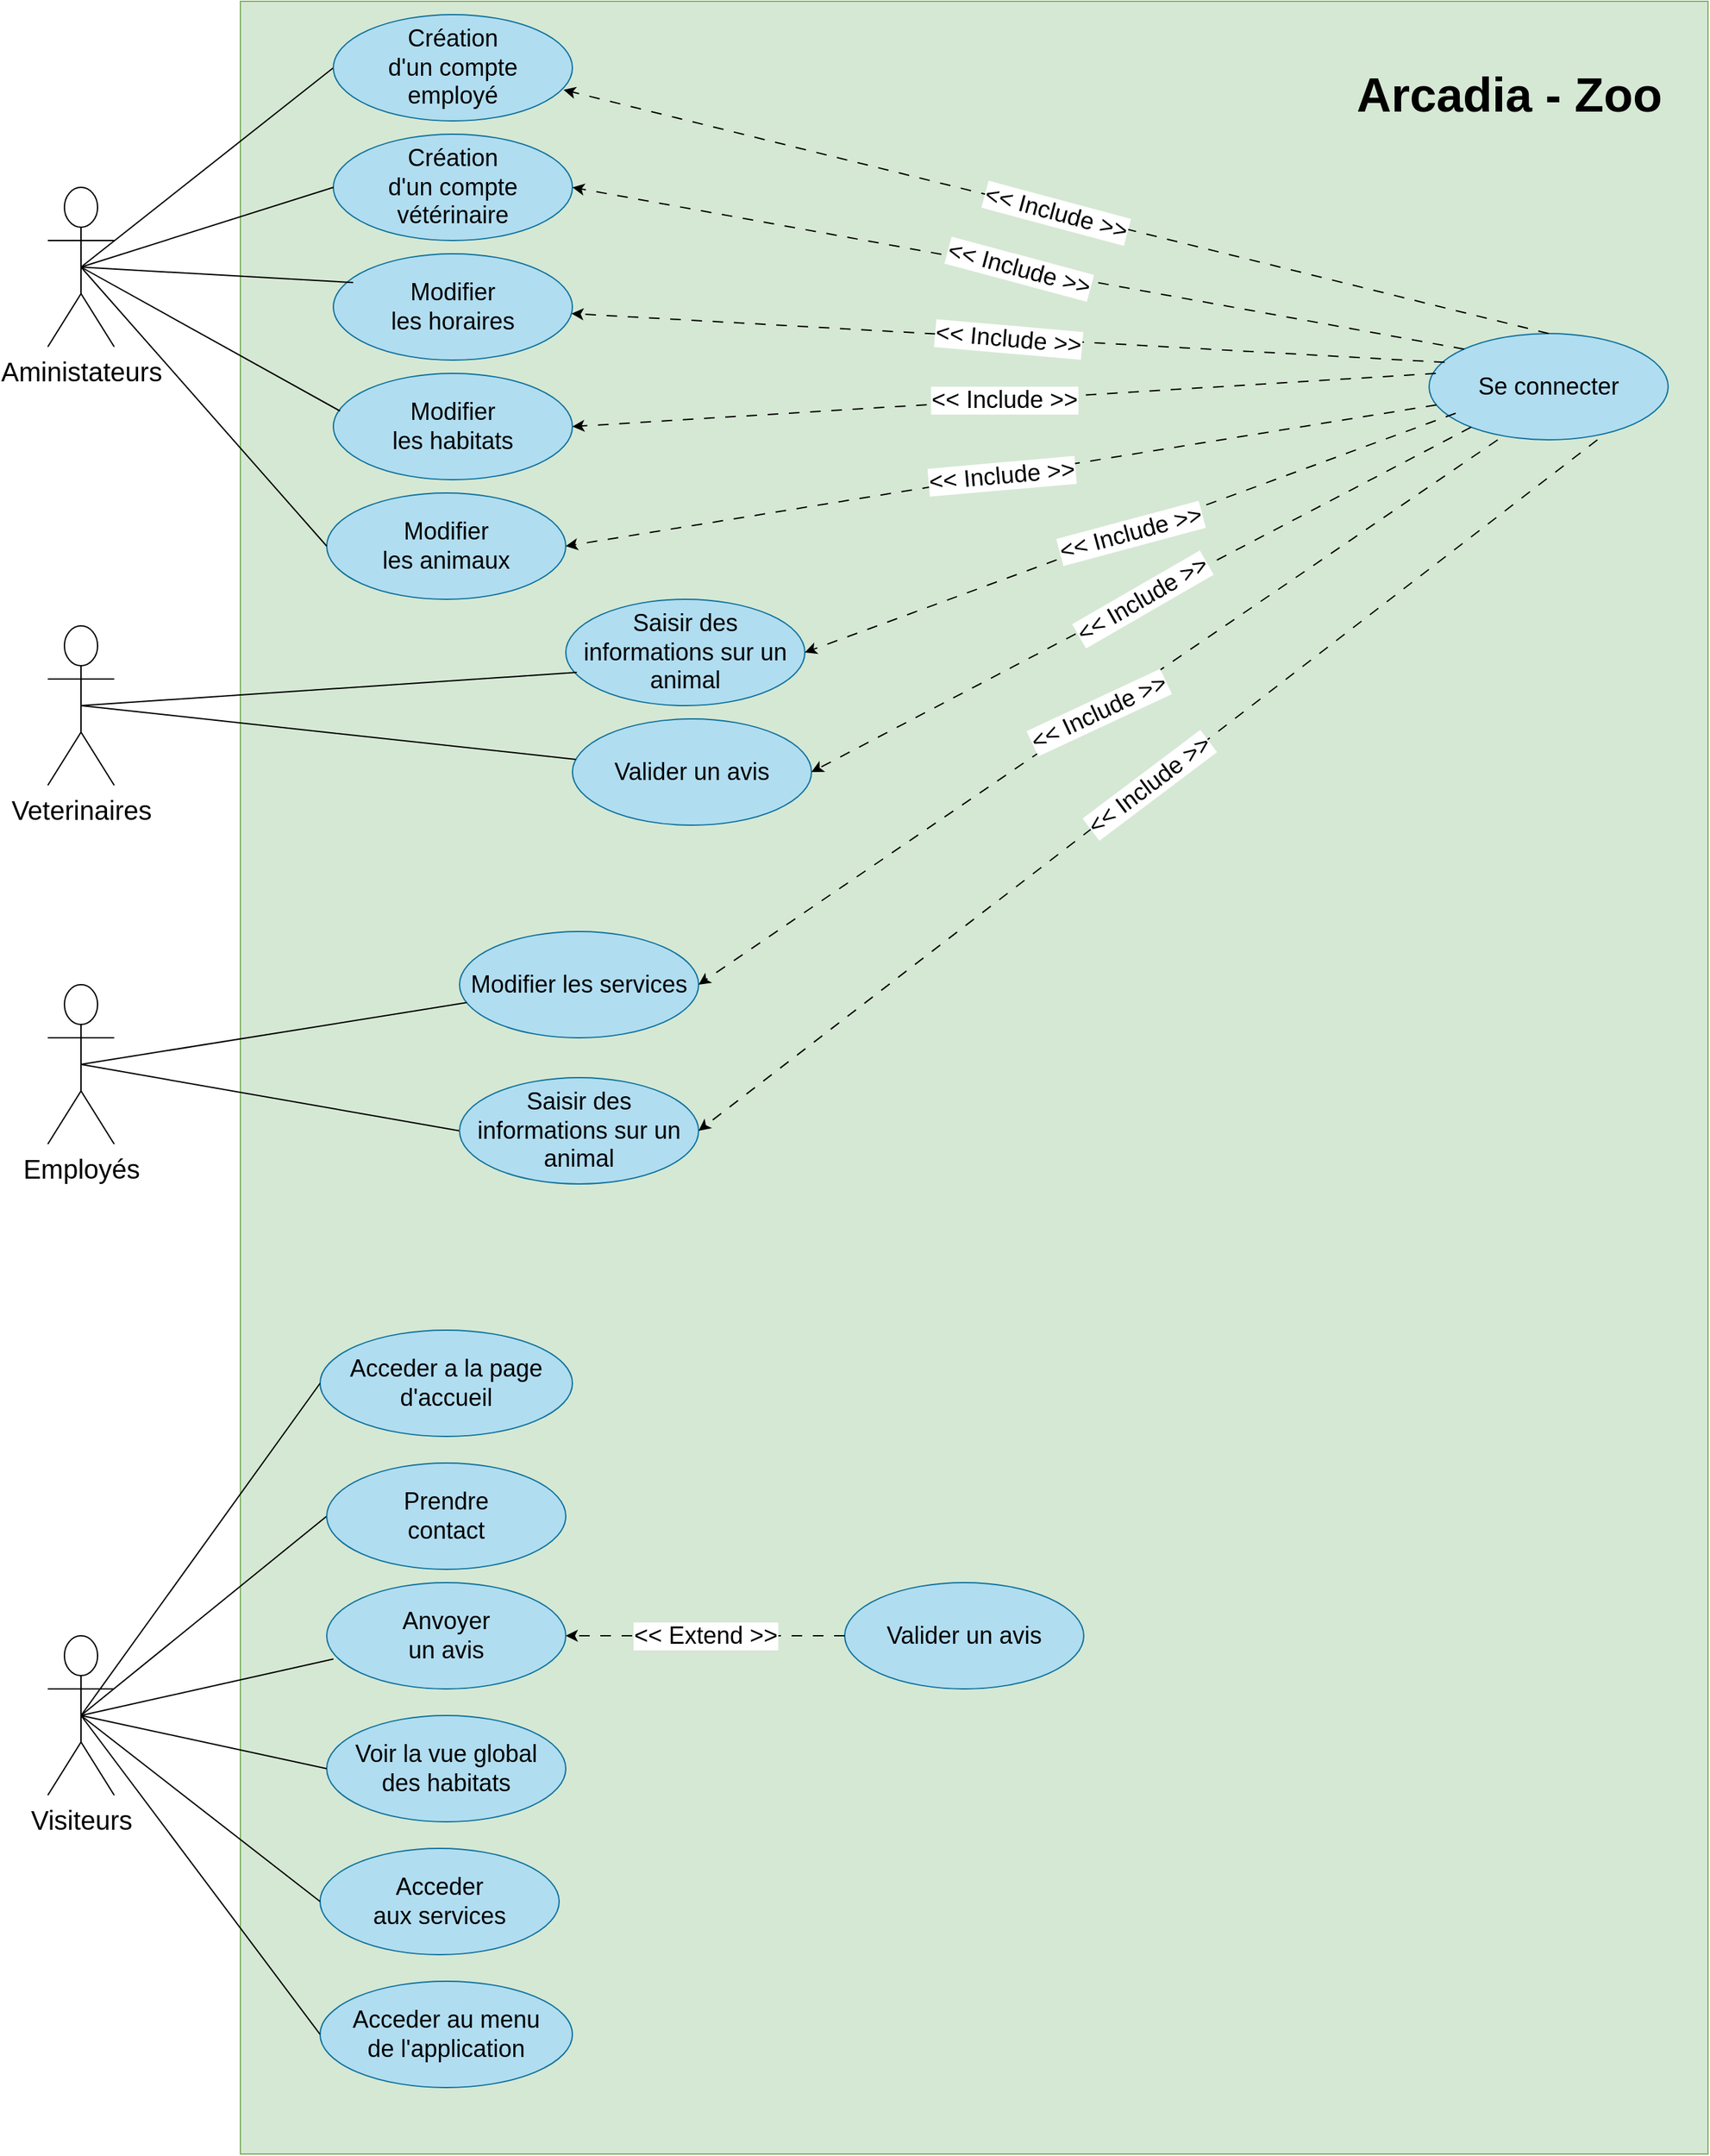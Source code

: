 <mxfile version="24.0.7" type="github">
  <diagram name="Page-1" id="oCPFAEqfmWYbWS78uVZk">
    <mxGraphModel dx="3585" dy="1965" grid="1" gridSize="10" guides="1" tooltips="1" connect="1" arrows="1" fold="1" page="1" pageScale="1" pageWidth="827" pageHeight="1169" math="0" shadow="0">
      <root>
        <mxCell id="0" />
        <mxCell id="1" parent="0" />
        <mxCell id="mDXhd0gq17yFUPMk-IOI-1" value="" style="rounded=0;whiteSpace=wrap;html=1;fillColor=#d5e8d4;strokeColor=#82b366;shadow=0;glass=0;" parent="1" vertex="1">
          <mxGeometry x="325" width="1105" height="1620" as="geometry" />
        </mxCell>
        <mxCell id="mDXhd0gq17yFUPMk-IOI-7" value="&lt;font style=&quot;font-size: 20px;&quot;&gt;Employés&lt;/font&gt;" style="shape=umlActor;verticalLabelPosition=bottom;verticalAlign=top;html=1;outlineConnect=0;" parent="1" vertex="1">
          <mxGeometry x="180" y="740" width="50" height="120" as="geometry" />
        </mxCell>
        <mxCell id="mDXhd0gq17yFUPMk-IOI-9" value="&lt;font style=&quot;font-size: 20px;&quot;&gt;Aministateurs&lt;/font&gt;" style="shape=umlActor;verticalLabelPosition=bottom;verticalAlign=top;html=1;outlineConnect=0;" parent="1" vertex="1">
          <mxGeometry x="180" y="140" width="50" height="120" as="geometry" />
        </mxCell>
        <mxCell id="mDXhd0gq17yFUPMk-IOI-10" value="&lt;font style=&quot;font-size: 20px;&quot;&gt;Visiteurs&lt;/font&gt;" style="shape=umlActor;verticalLabelPosition=bottom;verticalAlign=top;html=1;outlineConnect=0;" parent="1" vertex="1">
          <mxGeometry x="180" y="1230" width="50" height="120" as="geometry" />
        </mxCell>
        <mxCell id="mDXhd0gq17yFUPMk-IOI-13" value="&lt;font style=&quot;font-size: 36px;&quot;&gt;Arcadia - Zoo&lt;/font&gt;" style="text;strokeColor=none;fillColor=none;html=1;fontSize=24;fontStyle=1;verticalAlign=middle;align=center;rounded=0;" parent="1" vertex="1">
          <mxGeometry x="1170" y="40" width="220" height="60" as="geometry" />
        </mxCell>
        <mxCell id="mDXhd0gq17yFUPMk-IOI-19" value="&lt;font style=&quot;font-size: 18px;&quot;&gt;Acceder au menu&lt;/font&gt;&lt;div&gt;&lt;font style=&quot;font-size: 18px;&quot;&gt;de l&#39;application&lt;/font&gt;&lt;/div&gt;" style="ellipse;whiteSpace=wrap;html=1;fillColor=#b1ddf0;strokeColor=#10739e;" parent="1" vertex="1">
          <mxGeometry x="385" y="1490" width="190" height="80" as="geometry" />
        </mxCell>
        <mxCell id="mDXhd0gq17yFUPMk-IOI-25" value="&lt;font style=&quot;font-size: 20px;&quot;&gt;Veterinaires&lt;/font&gt;" style="shape=umlActor;verticalLabelPosition=bottom;verticalAlign=top;html=1;outlineConnect=0;" parent="1" vertex="1">
          <mxGeometry x="180" y="470" width="50" height="120" as="geometry" />
        </mxCell>
        <mxCell id="mDXhd0gq17yFUPMk-IOI-26" value="&lt;font style=&quot;font-size: 18px;&quot;&gt;Se connecter&lt;/font&gt;" style="ellipse;whiteSpace=wrap;html=1;fillColor=#b1ddf0;strokeColor=#10739e;" parent="1" vertex="1">
          <mxGeometry x="1220" y="250" width="180" height="80" as="geometry" />
        </mxCell>
        <mxCell id="mDXhd0gq17yFUPMk-IOI-27" value="&lt;font style=&quot;font-size: 18px;&quot;&gt;Voir la vue global&lt;/font&gt;&lt;div&gt;&lt;font style=&quot;font-size: 18px;&quot;&gt;des habitats&lt;/font&gt;&lt;/div&gt;" style="ellipse;whiteSpace=wrap;html=1;fillColor=#b1ddf0;strokeColor=#10739e;" parent="1" vertex="1">
          <mxGeometry x="390" y="1290" width="180" height="80" as="geometry" />
        </mxCell>
        <mxCell id="mDXhd0gq17yFUPMk-IOI-28" value="&lt;font style=&quot;font-size: 18px;&quot;&gt;Acceder&lt;/font&gt;&lt;div&gt;&lt;font style=&quot;font-size: 18px;&quot;&gt;aux services&lt;/font&gt;&lt;/div&gt;" style="ellipse;whiteSpace=wrap;html=1;fillColor=#b1ddf0;strokeColor=#10739e;" parent="1" vertex="1">
          <mxGeometry x="385" y="1390" width="180" height="80" as="geometry" />
        </mxCell>
        <mxCell id="mDXhd0gq17yFUPMk-IOI-29" value="&lt;font style=&quot;font-size: 18px;&quot;&gt;Acceder a la page d&#39;accueil&lt;/font&gt;" style="ellipse;whiteSpace=wrap;html=1;fillColor=#b1ddf0;strokeColor=#10739e;" parent="1" vertex="1">
          <mxGeometry x="385" y="1000" width="190" height="80" as="geometry" />
        </mxCell>
        <mxCell id="mDXhd0gq17yFUPMk-IOI-31" value="" style="endArrow=none;html=1;rounded=0;exitX=0;exitY=0.5;exitDx=0;exitDy=0;entryX=0.5;entryY=0.5;entryDx=0;entryDy=0;entryPerimeter=0;" parent="1" source="mDXhd0gq17yFUPMk-IOI-19" target="mDXhd0gq17yFUPMk-IOI-10" edge="1">
          <mxGeometry width="50" height="50" relative="1" as="geometry">
            <mxPoint x="360" y="500" as="sourcePoint" />
            <mxPoint x="730" y="530" as="targetPoint" />
          </mxGeometry>
        </mxCell>
        <mxCell id="mDXhd0gq17yFUPMk-IOI-32" value="" style="endArrow=none;html=1;rounded=0;exitX=0;exitY=0.5;exitDx=0;exitDy=0;entryX=0.5;entryY=0.5;entryDx=0;entryDy=0;entryPerimeter=0;" parent="1" source="mDXhd0gq17yFUPMk-IOI-29" target="mDXhd0gq17yFUPMk-IOI-10" edge="1">
          <mxGeometry width="50" height="50" relative="1" as="geometry">
            <mxPoint x="638" y="789" as="sourcePoint" />
            <mxPoint x="740" y="565" as="targetPoint" />
          </mxGeometry>
        </mxCell>
        <mxCell id="mDXhd0gq17yFUPMk-IOI-34" value="" style="endArrow=none;html=1;rounded=0;exitX=0;exitY=0.5;exitDx=0;exitDy=0;entryX=0.5;entryY=0.5;entryDx=0;entryDy=0;entryPerimeter=0;" parent="1" source="mDXhd0gq17yFUPMk-IOI-38" target="mDXhd0gq17yFUPMk-IOI-10" edge="1">
          <mxGeometry width="50" height="50" relative="1" as="geometry">
            <mxPoint x="470" y="519" as="sourcePoint" />
            <mxPoint x="562" y="280" as="targetPoint" />
          </mxGeometry>
        </mxCell>
        <mxCell id="mDXhd0gq17yFUPMk-IOI-35" value="" style="endArrow=none;html=1;rounded=0;exitX=0;exitY=0.5;exitDx=0;exitDy=0;entryX=0.5;entryY=0.5;entryDx=0;entryDy=0;entryPerimeter=0;" parent="1" source="mDXhd0gq17yFUPMk-IOI-27" target="mDXhd0gq17yFUPMk-IOI-10" edge="1">
          <mxGeometry width="50" height="50" relative="1" as="geometry">
            <mxPoint x="460" y="383" as="sourcePoint" />
            <mxPoint x="576" y="250" as="targetPoint" />
          </mxGeometry>
        </mxCell>
        <mxCell id="mDXhd0gq17yFUPMk-IOI-39" value="&lt;font style=&quot;font-size: 18px;&quot;&gt;Anvoyer&lt;/font&gt;&lt;div&gt;&lt;font style=&quot;font-size: 18px;&quot;&gt;un avis&lt;/font&gt;&lt;/div&gt;" style="ellipse;whiteSpace=wrap;html=1;fillColor=#b1ddf0;strokeColor=#10739e;" parent="1" vertex="1">
          <mxGeometry x="390" y="1190" width="180" height="80" as="geometry" />
        </mxCell>
        <mxCell id="mDXhd0gq17yFUPMk-IOI-40" value="" style="endArrow=none;html=1;rounded=0;exitX=0.028;exitY=0.719;exitDx=0;exitDy=0;exitPerimeter=0;entryX=0.5;entryY=0.5;entryDx=0;entryDy=0;entryPerimeter=0;" parent="1" source="mDXhd0gq17yFUPMk-IOI-39" target="mDXhd0gq17yFUPMk-IOI-10" edge="1">
          <mxGeometry width="50" height="50" relative="1" as="geometry">
            <mxPoint x="510" y="383" as="sourcePoint" />
            <mxPoint x="626" y="250" as="targetPoint" />
          </mxGeometry>
        </mxCell>
        <mxCell id="mDXhd0gq17yFUPMk-IOI-55" value="&lt;font style=&quot;font-size: 18px;&quot;&gt;Saisir des informations sur un animal&lt;/font&gt;" style="ellipse;whiteSpace=wrap;html=1;fillColor=#b1ddf0;strokeColor=#10739e;" parent="1" vertex="1">
          <mxGeometry x="570" y="450" width="180" height="80" as="geometry" />
        </mxCell>
        <mxCell id="mDXhd0gq17yFUPMk-IOI-59" value="" style="endArrow=classic;html=1;rounded=0;entryX=1;entryY=0.5;entryDx=0;entryDy=0;endFill=1;dashed=1;dashPattern=8 8;" parent="1" target="mDXhd0gq17yFUPMk-IOI-55" edge="1">
          <mxGeometry relative="1" as="geometry">
            <mxPoint x="1240" y="310" as="sourcePoint" />
            <mxPoint x="827.0" y="598.56" as="targetPoint" />
          </mxGeometry>
        </mxCell>
        <mxCell id="mDXhd0gq17yFUPMk-IOI-60" value="&lt;font style=&quot;font-size: 18px;&quot;&gt;&amp;lt;&amp;lt; Include &amp;gt;&amp;gt;&lt;/font&gt;" style="edgeLabel;resizable=0;html=1;;align=center;verticalAlign=middle;rotation=-15;" parent="mDXhd0gq17yFUPMk-IOI-59" connectable="0" vertex="1">
          <mxGeometry relative="1" as="geometry" />
        </mxCell>
        <mxCell id="mDXhd0gq17yFUPMk-IOI-61" value="" style="endArrow=none;html=1;rounded=0;exitX=0.5;exitY=0.5;exitDx=0;exitDy=0;entryX=0;entryY=0.5;entryDx=0;entryDy=0;exitPerimeter=0;" parent="1" source="mDXhd0gq17yFUPMk-IOI-9" target="eVSdmiCTxwM3tjhRDRQT-4" edge="1">
          <mxGeometry width="50" height="50" relative="1" as="geometry">
            <mxPoint x="1190" y="325" as="sourcePoint" />
            <mxPoint x="380" y="200" as="targetPoint" />
          </mxGeometry>
        </mxCell>
        <mxCell id="mDXhd0gq17yFUPMk-IOI-62" value="" style="endArrow=none;html=1;rounded=0;exitX=0.5;exitY=0.5;exitDx=0;exitDy=0;entryX=0.046;entryY=0.688;entryDx=0;entryDy=0;exitPerimeter=0;entryPerimeter=0;" parent="1" source="mDXhd0gq17yFUPMk-IOI-25" target="mDXhd0gq17yFUPMk-IOI-55" edge="1">
          <mxGeometry width="50" height="50" relative="1" as="geometry">
            <mxPoint x="840" y="1000" as="sourcePoint" />
            <mxPoint x="390" y="460" as="targetPoint" />
          </mxGeometry>
        </mxCell>
        <mxCell id="mDXhd0gq17yFUPMk-IOI-63" value="" style="endArrow=none;html=1;rounded=0;exitX=0.5;exitY=0.5;exitDx=0;exitDy=0;entryX=0;entryY=0.5;entryDx=0;entryDy=0;exitPerimeter=0;" parent="1" source="mDXhd0gq17yFUPMk-IOI-7" target="eVSdmiCTxwM3tjhRDRQT-22" edge="1">
          <mxGeometry width="50" height="50" relative="1" as="geometry">
            <mxPoint x="1300" y="270" as="sourcePoint" />
            <mxPoint x="390" y="800" as="targetPoint" />
          </mxGeometry>
        </mxCell>
        <mxCell id="mDXhd0gq17yFUPMk-IOI-38" value="&lt;font style=&quot;font-size: 18px;&quot;&gt;Prendre&lt;/font&gt;&lt;div&gt;&lt;font style=&quot;font-size: 18px;&quot;&gt;c&lt;/font&gt;&lt;span style=&quot;font-size: 18px; background-color: initial;&quot;&gt;ontact&lt;/span&gt;&lt;/div&gt;" style="ellipse;whiteSpace=wrap;html=1;fillColor=#b1ddf0;strokeColor=#10739e;" parent="1" vertex="1">
          <mxGeometry x="390" y="1100" width="180" height="80" as="geometry" />
        </mxCell>
        <mxCell id="eVSdmiCTxwM3tjhRDRQT-2" value="&lt;font style=&quot;font-size: 18px;&quot;&gt;Valider un avis&lt;/font&gt;" style="ellipse;whiteSpace=wrap;html=1;fillColor=#b1ddf0;strokeColor=#10739e;" vertex="1" parent="1">
          <mxGeometry x="575" y="540" width="180" height="80" as="geometry" />
        </mxCell>
        <mxCell id="eVSdmiCTxwM3tjhRDRQT-3" value="&lt;font style=&quot;font-size: 18px;&quot;&gt;Modifier&lt;/font&gt;&lt;div&gt;&lt;font style=&quot;font-size: 18px;&quot;&gt;les horaires&lt;/font&gt;&lt;/div&gt;" style="ellipse;whiteSpace=wrap;html=1;fillColor=#b1ddf0;strokeColor=#10739e;" vertex="1" parent="1">
          <mxGeometry x="395" y="190" width="180" height="80" as="geometry" />
        </mxCell>
        <mxCell id="eVSdmiCTxwM3tjhRDRQT-4" value="&lt;font style=&quot;font-size: 18px;&quot;&gt;Création&lt;/font&gt;&lt;div&gt;&lt;font style=&quot;font-size: 18px;&quot;&gt;d&#39;un compte&lt;/font&gt;&lt;/div&gt;&lt;div&gt;&lt;font style=&quot;font-size: 18px;&quot;&gt;employé&lt;/font&gt;&lt;/div&gt;" style="ellipse;whiteSpace=wrap;html=1;fillColor=#b1ddf0;strokeColor=#10739e;" vertex="1" parent="1">
          <mxGeometry x="395" y="10" width="180" height="80" as="geometry" />
        </mxCell>
        <mxCell id="eVSdmiCTxwM3tjhRDRQT-6" value="" style="endArrow=none;html=1;rounded=0;exitX=0;exitY=0.5;exitDx=0;exitDy=0;entryX=0.5;entryY=0.5;entryDx=0;entryDy=0;entryPerimeter=0;" edge="1" parent="1" source="mDXhd0gq17yFUPMk-IOI-28" target="mDXhd0gq17yFUPMk-IOI-10">
          <mxGeometry width="50" height="50" relative="1" as="geometry">
            <mxPoint x="582.5" y="1780" as="sourcePoint" />
            <mxPoint x="377.5" y="1410" as="targetPoint" />
          </mxGeometry>
        </mxCell>
        <mxCell id="eVSdmiCTxwM3tjhRDRQT-9" value="&lt;font style=&quot;font-size: 18px;&quot;&gt;Création&lt;/font&gt;&lt;div&gt;&lt;font style=&quot;font-size: 18px;&quot;&gt;d&#39;un compte vétérinaire&lt;/font&gt;&lt;/div&gt;" style="ellipse;whiteSpace=wrap;html=1;fillColor=#b1ddf0;strokeColor=#10739e;" vertex="1" parent="1">
          <mxGeometry x="395" y="100" width="180" height="80" as="geometry" />
        </mxCell>
        <mxCell id="eVSdmiCTxwM3tjhRDRQT-13" value="" style="endArrow=classic;html=1;rounded=0;endFill=1;dashed=1;dashPattern=8 8;exitX=0.065;exitY=0.271;exitDx=0;exitDy=0;exitPerimeter=0;" edge="1" parent="1" source="mDXhd0gq17yFUPMk-IOI-26" target="eVSdmiCTxwM3tjhRDRQT-3">
          <mxGeometry relative="1" as="geometry">
            <mxPoint x="1120" y="530" as="sourcePoint" />
            <mxPoint x="840" y="530" as="targetPoint" />
          </mxGeometry>
        </mxCell>
        <mxCell id="eVSdmiCTxwM3tjhRDRQT-14" value="&lt;font style=&quot;font-size: 18px;&quot;&gt;&amp;lt;&amp;lt; Include &amp;gt;&amp;gt;&lt;/font&gt;" style="edgeLabel;resizable=0;html=1;;align=center;verticalAlign=middle;rotation=5;" connectable="0" vertex="1" parent="eVSdmiCTxwM3tjhRDRQT-13">
          <mxGeometry relative="1" as="geometry" />
        </mxCell>
        <mxCell id="eVSdmiCTxwM3tjhRDRQT-15" value="" style="endArrow=classic;html=1;rounded=0;endFill=1;dashed=1;dashPattern=8 8;exitX=0;exitY=0;exitDx=0;exitDy=0;entryX=1;entryY=0.5;entryDx=0;entryDy=0;" edge="1" parent="1" source="mDXhd0gq17yFUPMk-IOI-26" target="eVSdmiCTxwM3tjhRDRQT-9">
          <mxGeometry relative="1" as="geometry">
            <mxPoint x="1130" y="310" as="sourcePoint" />
            <mxPoint x="850" y="310" as="targetPoint" />
          </mxGeometry>
        </mxCell>
        <mxCell id="eVSdmiCTxwM3tjhRDRQT-16" value="&lt;font style=&quot;font-size: 18px;&quot;&gt;&amp;lt;&amp;lt; Include &amp;gt;&amp;gt;&lt;/font&gt;" style="edgeLabel;resizable=0;html=1;;align=center;verticalAlign=middle;rotation=15;" connectable="0" vertex="1" parent="eVSdmiCTxwM3tjhRDRQT-15">
          <mxGeometry relative="1" as="geometry" />
        </mxCell>
        <mxCell id="eVSdmiCTxwM3tjhRDRQT-17" value="" style="endArrow=classic;html=1;rounded=0;endFill=1;dashed=1;dashPattern=8 8;exitX=0.5;exitY=0;exitDx=0;exitDy=0;entryX=0.963;entryY=0.708;entryDx=0;entryDy=0;entryPerimeter=0;" edge="1" parent="1" source="mDXhd0gq17yFUPMk-IOI-26" target="eVSdmiCTxwM3tjhRDRQT-4">
          <mxGeometry relative="1" as="geometry">
            <mxPoint x="1200" y="150" as="sourcePoint" />
            <mxPoint x="920" y="150" as="targetPoint" />
          </mxGeometry>
        </mxCell>
        <mxCell id="eVSdmiCTxwM3tjhRDRQT-18" value="&lt;font style=&quot;font-size: 18px;&quot;&gt;&amp;lt;&amp;lt; Include &amp;gt;&amp;gt;&lt;/font&gt;" style="edgeLabel;resizable=0;html=1;;align=center;verticalAlign=middle;rotation=15;" connectable="0" vertex="1" parent="eVSdmiCTxwM3tjhRDRQT-17">
          <mxGeometry relative="1" as="geometry" />
        </mxCell>
        <mxCell id="eVSdmiCTxwM3tjhRDRQT-20" value="&lt;font style=&quot;font-size: 18px;&quot;&gt;Modifier les services&lt;/font&gt;" style="ellipse;whiteSpace=wrap;html=1;fillColor=#b1ddf0;strokeColor=#10739e;" vertex="1" parent="1">
          <mxGeometry x="490" y="700" width="180" height="80" as="geometry" />
        </mxCell>
        <mxCell id="eVSdmiCTxwM3tjhRDRQT-22" value="&lt;font style=&quot;font-size: 18px;&quot;&gt;Saisir des informations sur un animal&lt;/font&gt;" style="ellipse;whiteSpace=wrap;html=1;fillColor=#b1ddf0;strokeColor=#10739e;" vertex="1" parent="1">
          <mxGeometry x="490" y="810" width="180" height="80" as="geometry" />
        </mxCell>
        <mxCell id="eVSdmiCTxwM3tjhRDRQT-25" value="" style="endArrow=classic;html=1;rounded=0;entryX=1;entryY=0.5;entryDx=0;entryDy=0;endFill=1;dashed=1;dashPattern=8 8;" edge="1" parent="1" source="mDXhd0gq17yFUPMk-IOI-26" target="eVSdmiCTxwM3tjhRDRQT-2">
          <mxGeometry relative="1" as="geometry">
            <mxPoint x="1140" y="649.17" as="sourcePoint" />
            <mxPoint x="880" y="649.17" as="targetPoint" />
          </mxGeometry>
        </mxCell>
        <mxCell id="eVSdmiCTxwM3tjhRDRQT-26" value="&lt;font style=&quot;font-size: 18px;&quot;&gt;&amp;lt;&amp;lt; Include &amp;gt;&amp;gt;&lt;/font&gt;" style="edgeLabel;resizable=0;html=1;;align=center;verticalAlign=middle;rotation=-30;" connectable="0" vertex="1" parent="eVSdmiCTxwM3tjhRDRQT-25">
          <mxGeometry relative="1" as="geometry" />
        </mxCell>
        <mxCell id="eVSdmiCTxwM3tjhRDRQT-27" value="" style="endArrow=classic;html=1;rounded=0;entryX=1;entryY=0.5;entryDx=0;entryDy=0;endFill=1;dashed=1;dashPattern=8 8;exitX=0.287;exitY=1;exitDx=0;exitDy=0;exitPerimeter=0;" edge="1" parent="1" source="mDXhd0gq17yFUPMk-IOI-26" target="eVSdmiCTxwM3tjhRDRQT-20">
          <mxGeometry relative="1" as="geometry">
            <mxPoint x="1150" y="790" as="sourcePoint" />
            <mxPoint x="890" y="790" as="targetPoint" />
          </mxGeometry>
        </mxCell>
        <mxCell id="eVSdmiCTxwM3tjhRDRQT-28" value="&lt;font style=&quot;font-size: 18px;&quot;&gt;&amp;lt;&amp;lt; Include &amp;gt;&amp;gt;&lt;/font&gt;" style="edgeLabel;resizable=0;html=1;;align=center;verticalAlign=middle;rotation=-25;" connectable="0" vertex="1" parent="eVSdmiCTxwM3tjhRDRQT-27">
          <mxGeometry relative="1" as="geometry" />
        </mxCell>
        <mxCell id="eVSdmiCTxwM3tjhRDRQT-29" value="" style="endArrow=classic;html=1;rounded=0;entryX=1;entryY=0.5;entryDx=0;entryDy=0;endFill=1;dashed=1;dashPattern=8 8;exitX=0.704;exitY=1;exitDx=0;exitDy=0;exitPerimeter=0;" edge="1" parent="1" source="mDXhd0gq17yFUPMk-IOI-26" target="eVSdmiCTxwM3tjhRDRQT-22">
          <mxGeometry relative="1" as="geometry">
            <mxPoint x="1150" y="889.17" as="sourcePoint" />
            <mxPoint x="890" y="889.17" as="targetPoint" />
          </mxGeometry>
        </mxCell>
        <mxCell id="eVSdmiCTxwM3tjhRDRQT-30" value="&lt;font style=&quot;font-size: 18px;&quot;&gt;&amp;lt;&amp;lt; Include &amp;gt;&amp;gt;&lt;/font&gt;" style="edgeLabel;resizable=0;html=1;;align=center;verticalAlign=middle;rotation=-37;" connectable="0" vertex="1" parent="eVSdmiCTxwM3tjhRDRQT-29">
          <mxGeometry relative="1" as="geometry" />
        </mxCell>
        <mxCell id="eVSdmiCTxwM3tjhRDRQT-31" value="" style="endArrow=none;html=1;rounded=0;exitX=0.5;exitY=0.5;exitDx=0;exitDy=0;exitPerimeter=0;" edge="1" parent="1" source="mDXhd0gq17yFUPMk-IOI-7" target="eVSdmiCTxwM3tjhRDRQT-20">
          <mxGeometry width="50" height="50" relative="1" as="geometry">
            <mxPoint x="250" y="770" as="sourcePoint" />
            <mxPoint x="435" y="770" as="targetPoint" />
          </mxGeometry>
        </mxCell>
        <mxCell id="eVSdmiCTxwM3tjhRDRQT-32" value="" style="endArrow=none;html=1;rounded=0;exitX=0.5;exitY=0.5;exitDx=0;exitDy=0;exitPerimeter=0;" edge="1" parent="1" source="mDXhd0gq17yFUPMk-IOI-25" target="eVSdmiCTxwM3tjhRDRQT-2">
          <mxGeometry width="50" height="50" relative="1" as="geometry">
            <mxPoint x="215" y="490" as="sourcePoint" />
            <mxPoint x="400" y="470" as="targetPoint" />
          </mxGeometry>
        </mxCell>
        <mxCell id="eVSdmiCTxwM3tjhRDRQT-33" value="" style="endArrow=none;html=1;rounded=0;exitX=0.5;exitY=0.5;exitDx=0;exitDy=0;entryX=0;entryY=0.5;entryDx=0;entryDy=0;exitPerimeter=0;" edge="1" parent="1" source="mDXhd0gq17yFUPMk-IOI-9" target="eVSdmiCTxwM3tjhRDRQT-9">
          <mxGeometry width="50" height="50" relative="1" as="geometry">
            <mxPoint x="215" y="210" as="sourcePoint" />
            <mxPoint x="390" y="210" as="targetPoint" />
          </mxGeometry>
        </mxCell>
        <mxCell id="eVSdmiCTxwM3tjhRDRQT-34" value="" style="endArrow=none;html=1;rounded=0;exitX=0.5;exitY=0.5;exitDx=0;exitDy=0;entryX=0.083;entryY=0.271;entryDx=0;entryDy=0;exitPerimeter=0;entryPerimeter=0;" edge="1" parent="1" source="mDXhd0gq17yFUPMk-IOI-9" target="eVSdmiCTxwM3tjhRDRQT-3">
          <mxGeometry width="50" height="50" relative="1" as="geometry">
            <mxPoint x="225" y="220" as="sourcePoint" />
            <mxPoint x="400" y="220" as="targetPoint" />
          </mxGeometry>
        </mxCell>
        <mxCell id="eVSdmiCTxwM3tjhRDRQT-36" value="&lt;font style=&quot;font-size: 18px;&quot;&gt;Modifier&lt;/font&gt;&lt;div&gt;&lt;font style=&quot;font-size: 18px;&quot;&gt;les habitats&lt;/font&gt;&lt;/div&gt;" style="ellipse;whiteSpace=wrap;html=1;fillColor=#b1ddf0;strokeColor=#10739e;" vertex="1" parent="1">
          <mxGeometry x="395" y="280" width="180" height="80" as="geometry" />
        </mxCell>
        <mxCell id="eVSdmiCTxwM3tjhRDRQT-38" value="&lt;font style=&quot;font-size: 18px;&quot;&gt;Modifier&lt;/font&gt;&lt;div&gt;&lt;font style=&quot;font-size: 18px;&quot;&gt;les animaux&lt;/font&gt;&lt;/div&gt;" style="ellipse;whiteSpace=wrap;html=1;fillColor=#b1ddf0;strokeColor=#10739e;" vertex="1" parent="1">
          <mxGeometry x="390" y="370" width="180" height="80" as="geometry" />
        </mxCell>
        <mxCell id="eVSdmiCTxwM3tjhRDRQT-39" value="" style="endArrow=none;html=1;rounded=0;exitX=0.5;exitY=0.5;exitDx=0;exitDy=0;entryX=0.028;entryY=0.354;entryDx=0;entryDy=0;exitPerimeter=0;entryPerimeter=0;" edge="1" parent="1" source="mDXhd0gq17yFUPMk-IOI-9" target="eVSdmiCTxwM3tjhRDRQT-36">
          <mxGeometry width="50" height="50" relative="1" as="geometry">
            <mxPoint x="215" y="210" as="sourcePoint" />
            <mxPoint x="420" y="222" as="targetPoint" />
          </mxGeometry>
        </mxCell>
        <mxCell id="eVSdmiCTxwM3tjhRDRQT-40" value="" style="endArrow=none;html=1;rounded=0;exitX=0.5;exitY=0.5;exitDx=0;exitDy=0;entryX=0;entryY=0.5;entryDx=0;entryDy=0;exitPerimeter=0;" edge="1" parent="1" source="mDXhd0gq17yFUPMk-IOI-9" target="eVSdmiCTxwM3tjhRDRQT-38">
          <mxGeometry width="50" height="50" relative="1" as="geometry">
            <mxPoint x="225" y="220" as="sourcePoint" />
            <mxPoint x="430" y="232" as="targetPoint" />
          </mxGeometry>
        </mxCell>
        <mxCell id="eVSdmiCTxwM3tjhRDRQT-41" value="" style="endArrow=classic;html=1;rounded=0;endFill=1;dashed=1;dashPattern=8 8;exitX=0.028;exitY=0.375;exitDx=0;exitDy=0;exitPerimeter=0;entryX=1;entryY=0.5;entryDx=0;entryDy=0;" edge="1" parent="1" source="mDXhd0gq17yFUPMk-IOI-26" target="eVSdmiCTxwM3tjhRDRQT-36">
          <mxGeometry relative="1" as="geometry">
            <mxPoint x="1283" y="314" as="sourcePoint" />
            <mxPoint x="600" y="300" as="targetPoint" />
          </mxGeometry>
        </mxCell>
        <mxCell id="eVSdmiCTxwM3tjhRDRQT-42" value="&lt;font style=&quot;font-size: 18px;&quot;&gt;&amp;lt;&amp;lt; Include &amp;gt;&amp;gt;&lt;/font&gt;" style="edgeLabel;resizable=0;html=1;;align=center;verticalAlign=middle;rotation=0;" connectable="0" vertex="1" parent="eVSdmiCTxwM3tjhRDRQT-41">
          <mxGeometry relative="1" as="geometry" />
        </mxCell>
        <mxCell id="eVSdmiCTxwM3tjhRDRQT-43" value="" style="endArrow=classic;html=1;rounded=0;endFill=1;dashed=1;dashPattern=8 8;entryX=1;entryY=0.5;entryDx=0;entryDy=0;" edge="1" parent="1" source="mDXhd0gq17yFUPMk-IOI-26" target="eVSdmiCTxwM3tjhRDRQT-38">
          <mxGeometry relative="1" as="geometry">
            <mxPoint x="1258" y="327" as="sourcePoint" />
            <mxPoint x="575" y="313" as="targetPoint" />
          </mxGeometry>
        </mxCell>
        <mxCell id="eVSdmiCTxwM3tjhRDRQT-44" value="&lt;font style=&quot;font-size: 18px;&quot;&gt;&amp;lt;&amp;lt; Include &amp;gt;&amp;gt;&lt;/font&gt;" style="edgeLabel;resizable=0;html=1;;align=center;verticalAlign=middle;rotation=-5;" connectable="0" vertex="1" parent="eVSdmiCTxwM3tjhRDRQT-43">
          <mxGeometry relative="1" as="geometry" />
        </mxCell>
        <mxCell id="eVSdmiCTxwM3tjhRDRQT-45" value="&lt;font style=&quot;font-size: 18px;&quot;&gt;Valider un avis&lt;/font&gt;" style="ellipse;whiteSpace=wrap;html=1;fillColor=#b1ddf0;strokeColor=#10739e;" vertex="1" parent="1">
          <mxGeometry x="780" y="1190" width="180" height="80" as="geometry" />
        </mxCell>
        <mxCell id="eVSdmiCTxwM3tjhRDRQT-46" value="" style="endArrow=classic;html=1;rounded=0;entryX=1;entryY=0.5;entryDx=0;entryDy=0;endFill=1;dashed=1;dashPattern=8 8;exitX=0;exitY=0.5;exitDx=0;exitDy=0;" edge="1" parent="1" source="eVSdmiCTxwM3tjhRDRQT-45" target="mDXhd0gq17yFUPMk-IOI-39">
          <mxGeometry relative="1" as="geometry">
            <mxPoint x="1367" y="630" as="sourcePoint" />
            <mxPoint x="690" y="1150" as="targetPoint" />
          </mxGeometry>
        </mxCell>
        <mxCell id="eVSdmiCTxwM3tjhRDRQT-47" value="&lt;font style=&quot;font-size: 18px;&quot;&gt;&amp;lt;&amp;lt; Extend &amp;gt;&amp;gt;&lt;/font&gt;" style="edgeLabel;resizable=0;html=1;;align=center;verticalAlign=middle;rotation=0;" connectable="0" vertex="1" parent="eVSdmiCTxwM3tjhRDRQT-46">
          <mxGeometry relative="1" as="geometry">
            <mxPoint as="offset" />
          </mxGeometry>
        </mxCell>
      </root>
    </mxGraphModel>
  </diagram>
</mxfile>
